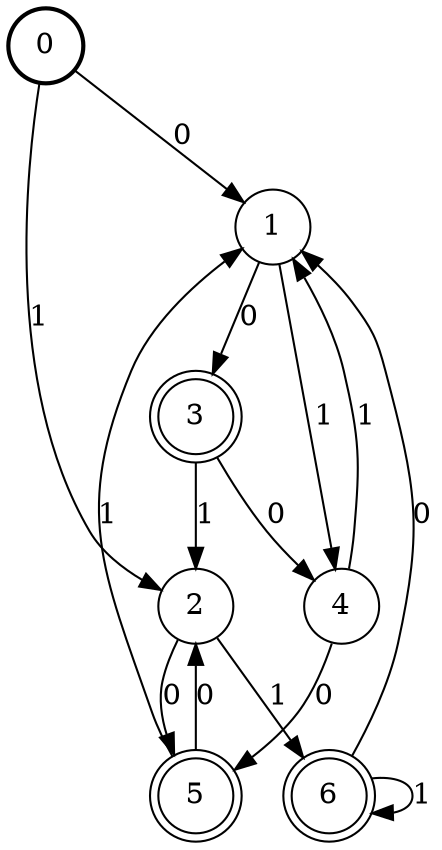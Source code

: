 digraph Automat {
    node [shape = circle];
    0 [style = "bold"];
    0 -> 1 [label = "0"];
    0 -> 2 [label = "1"];
    1 -> 3 [label = "0"];
    1 -> 4 [label = "1"];
    2 -> 5 [label = "0"];
    2 -> 6 [label = "1"];
    3 [peripheries=2]
    3 -> 4 [label = "0"];
    3 -> 2 [label = "1"];
    4 -> 5 [label = "0"];
    4 -> 1 [label = "1"];
    5 [peripheries=2]
    5 -> 2 [label = "0"];
    5 -> 1 [label = "1"];
    6 [peripheries=2]
    6 -> 1 [label = "0"];
    6 -> 6 [label = "1"];
}
